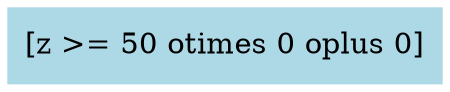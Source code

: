 digraph "[ELSIF z < 100 THEN]" {
"0xfa4730" [label="[z >= 50 otimes 0 oplus 0]", color=lightblue,style=filled,shape=box]
}


